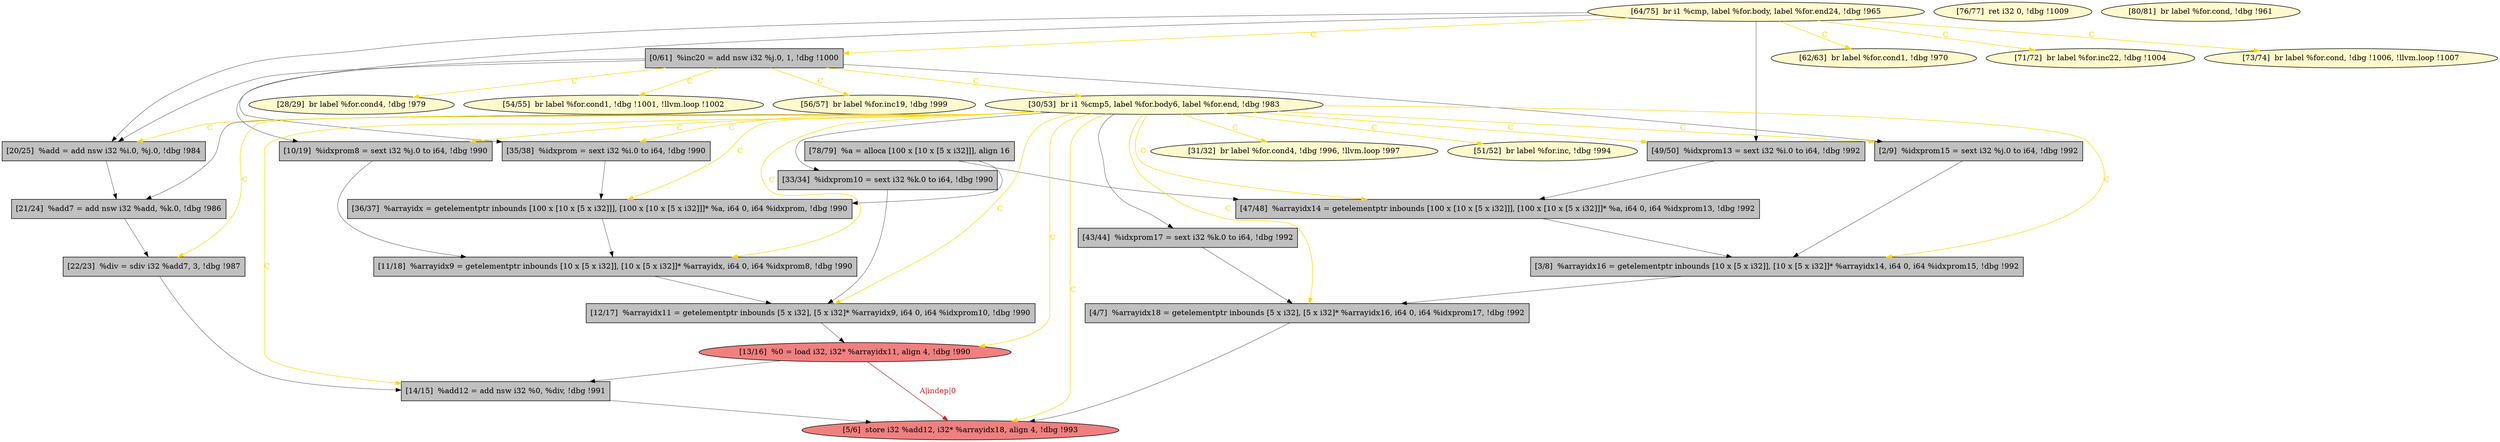 
digraph G {


node128 [fillcolor=grey,label="[78/79]  %a = alloca [100 x [10 x [5 x i32]]], align 16",shape=rectangle,style=filled ]
node127 [fillcolor=lightcoral,label="[5/6]  store i32 %add12, i32* %arrayidx18, align 4, !dbg !993",shape=ellipse,style=filled ]
node125 [fillcolor=grey,label="[33/34]  %idxprom10 = sext i32 %k.0 to i64, !dbg !990",shape=rectangle,style=filled ]
node124 [fillcolor=grey,label="[4/7]  %arrayidx18 = getelementptr inbounds [5 x i32], [5 x i32]* %arrayidx16, i64 0, i64 %idxprom17, !dbg !992",shape=rectangle,style=filled ]
node123 [fillcolor=lemonchiffon,label="[28/29]  br label %for.cond4, !dbg !979",shape=ellipse,style=filled ]
node119 [fillcolor=grey,label="[12/17]  %arrayidx11 = getelementptr inbounds [5 x i32], [5 x i32]* %arrayidx9, i64 0, i64 %idxprom10, !dbg !990",shape=rectangle,style=filled ]
node118 [fillcolor=grey,label="[14/15]  %add12 = add nsw i32 %0, %div, !dbg !991",shape=rectangle,style=filled ]
node122 [fillcolor=grey,label="[21/24]  %add7 = add nsw i32 %add, %k.0, !dbg !986",shape=rectangle,style=filled ]
node115 [fillcolor=grey,label="[11/18]  %arrayidx9 = getelementptr inbounds [10 x [5 x i32]], [10 x [5 x i32]]* %arrayidx, i64 0, i64 %idxprom8, !dbg !990",shape=rectangle,style=filled ]
node110 [fillcolor=grey,label="[0/61]  %inc20 = add nsw i32 %j.0, 1, !dbg !1000",shape=rectangle,style=filled ]
node120 [fillcolor=lemonchiffon,label="[31/32]  br label %for.cond4, !dbg !996, !llvm.loop !997",shape=ellipse,style=filled ]
node100 [fillcolor=grey,label="[49/50]  %idxprom13 = sext i32 %i.0 to i64, !dbg !992",shape=rectangle,style=filled ]
node116 [fillcolor=grey,label="[20/25]  %add = add nsw i32 %i.0, %j.0, !dbg !984",shape=rectangle,style=filled ]
node99 [fillcolor=lemonchiffon,label="[64/75]  br i1 %cmp, label %for.body, label %for.end24, !dbg !965",shape=ellipse,style=filled ]
node101 [fillcolor=lemonchiffon,label="[76/77]  ret i32 0, !dbg !1009",shape=ellipse,style=filled ]
node98 [fillcolor=grey,label="[47/48]  %arrayidx14 = getelementptr inbounds [100 x [10 x [5 x i32]]], [100 x [10 x [5 x i32]]]* %a, i64 0, i64 %idxprom13, !dbg !992",shape=rectangle,style=filled ]
node126 [fillcolor=grey,label="[36/37]  %arrayidx = getelementptr inbounds [100 x [10 x [5 x i32]]], [100 x [10 x [5 x i32]]]* %a, i64 0, i64 %idxprom, !dbg !990",shape=rectangle,style=filled ]
node102 [fillcolor=lemonchiffon,label="[51/52]  br label %for.inc, !dbg !994",shape=ellipse,style=filled ]
node108 [fillcolor=lemonchiffon,label="[54/55]  br label %for.cond1, !dbg !1001, !llvm.loop !1002",shape=ellipse,style=filled ]
node104 [fillcolor=grey,label="[3/8]  %arrayidx16 = getelementptr inbounds [10 x [5 x i32]], [10 x [5 x i32]]* %arrayidx14, i64 0, i64 %idxprom15, !dbg !992",shape=rectangle,style=filled ]
node105 [fillcolor=grey,label="[43/44]  %idxprom17 = sext i32 %k.0 to i64, !dbg !992",shape=rectangle,style=filled ]
node117 [fillcolor=grey,label="[10/19]  %idxprom8 = sext i32 %j.0 to i64, !dbg !990",shape=rectangle,style=filled ]
node113 [fillcolor=grey,label="[22/23]  %div = sdiv i32 %add7, 3, !dbg !987",shape=rectangle,style=filled ]
node106 [fillcolor=lemonchiffon,label="[62/63]  br label %for.cond1, !dbg !970",shape=ellipse,style=filled ]
node107 [fillcolor=lemonchiffon,label="[71/72]  br label %for.inc22, !dbg !1004",shape=ellipse,style=filled ]
node114 [fillcolor=grey,label="[2/9]  %idxprom15 = sext i32 %j.0 to i64, !dbg !992",shape=rectangle,style=filled ]
node109 [fillcolor=lemonchiffon,label="[56/57]  br label %for.inc19, !dbg !999",shape=ellipse,style=filled ]
node111 [fillcolor=lemonchiffon,label="[30/53]  br i1 %cmp5, label %for.body6, label %for.end, !dbg !983",shape=ellipse,style=filled ]
node121 [fillcolor=lightcoral,label="[13/16]  %0 = load i32, i32* %arrayidx11, align 4, !dbg !990",shape=ellipse,style=filled ]
node97 [fillcolor=grey,label="[35/38]  %idxprom = sext i32 %i.0 to i64, !dbg !990",shape=rectangle,style=filled ]
node103 [fillcolor=lemonchiffon,label="[73/74]  br label %for.cond, !dbg !1006, !llvm.loop !1007",shape=ellipse,style=filled ]
node112 [fillcolor=lemonchiffon,label="[80/81]  br label %for.cond, !dbg !961",shape=ellipse,style=filled ]

node111->node119 [style=solid,color=gold,label="C",penwidth=1.0,fontcolor=gold ]
node111->node104 [style=solid,color=gold,label="C",penwidth=1.0,fontcolor=gold ]
node111->node118 [style=solid,color=gold,label="C",penwidth=1.0,fontcolor=gold ]
node105->node124 [style=solid,color=black,label="",penwidth=0.5,fontcolor=black ]
node111->node113 [style=solid,color=gold,label="C",penwidth=1.0,fontcolor=gold ]
node111->node102 [style=solid,color=gold,label="C",penwidth=1.0,fontcolor=gold ]
node111->node125 [style=solid,color=black,label="",penwidth=0.5,fontcolor=black ]
node111->node105 [style=solid,color=black,label="",penwidth=0.5,fontcolor=black ]
node99->node107 [style=solid,color=gold,label="C",penwidth=1.0,fontcolor=gold ]
node111->node97 [style=solid,color=gold,label="C",penwidth=1.0,fontcolor=gold ]
node111->node126 [style=solid,color=gold,label="C",penwidth=1.0,fontcolor=gold ]
node99->node103 [style=solid,color=gold,label="C",penwidth=1.0,fontcolor=gold ]
node113->node118 [style=solid,color=black,label="",penwidth=0.5,fontcolor=black ]
node110->node111 [style=solid,color=gold,label="C",penwidth=1.0,fontcolor=gold ]
node99->node116 [style=solid,color=black,label="",penwidth=0.5,fontcolor=black ]
node115->node119 [style=solid,color=black,label="",penwidth=0.5,fontcolor=black ]
node110->node108 [style=solid,color=gold,label="C",penwidth=1.0,fontcolor=gold ]
node111->node100 [style=solid,color=gold,label="C",penwidth=1.0,fontcolor=gold ]
node99->node106 [style=solid,color=gold,label="C",penwidth=1.0,fontcolor=gold ]
node111->node127 [style=solid,color=gold,label="C",penwidth=1.0,fontcolor=gold ]
node110->node123 [style=solid,color=gold,label="C",penwidth=1.0,fontcolor=gold ]
node128->node126 [style=solid,color=black,label="",penwidth=0.5,fontcolor=black ]
node99->node110 [style=solid,color=gold,label="C",penwidth=1.0,fontcolor=gold ]
node122->node113 [style=solid,color=black,label="",penwidth=0.5,fontcolor=black ]
node111->node115 [style=solid,color=gold,label="C",penwidth=1.0,fontcolor=gold ]
node111->node98 [style=solid,color=gold,label="C",penwidth=1.0,fontcolor=gold ]
node110->node116 [style=solid,color=black,label="",penwidth=0.5,fontcolor=black ]
node125->node119 [style=solid,color=black,label="",penwidth=0.5,fontcolor=black ]
node111->node121 [style=solid,color=gold,label="C",penwidth=1.0,fontcolor=gold ]
node110->node114 [style=solid,color=black,label="",penwidth=0.5,fontcolor=black ]
node99->node100 [style=solid,color=black,label="",penwidth=0.5,fontcolor=black ]
node97->node126 [style=solid,color=black,label="",penwidth=0.5,fontcolor=black ]
node110->node117 [style=solid,color=black,label="",penwidth=0.5,fontcolor=black ]
node98->node104 [style=solid,color=black,label="",penwidth=0.5,fontcolor=black ]
node99->node97 [style=solid,color=black,label="",penwidth=0.5,fontcolor=black ]
node116->node122 [style=solid,color=black,label="",penwidth=0.5,fontcolor=black ]
node111->node124 [style=solid,color=gold,label="C",penwidth=1.0,fontcolor=gold ]
node100->node98 [style=solid,color=black,label="",penwidth=0.5,fontcolor=black ]
node111->node120 [style=solid,color=gold,label="C",penwidth=1.0,fontcolor=gold ]
node104->node124 [style=solid,color=black,label="",penwidth=0.5,fontcolor=black ]
node119->node121 [style=solid,color=black,label="",penwidth=0.5,fontcolor=black ]
node111->node114 [style=solid,color=gold,label="C",penwidth=1.0,fontcolor=gold ]
node128->node98 [style=solid,color=black,label="",penwidth=0.5,fontcolor=black ]
node110->node109 [style=solid,color=gold,label="C",penwidth=1.0,fontcolor=gold ]
node121->node127 [style=solid,color=firebrick3,label="A|indep|0",penwidth=1.0,fontcolor=firebrick3 ]
node111->node116 [style=solid,color=gold,label="C",penwidth=1.0,fontcolor=gold ]
node111->node122 [style=solid,color=black,label="",penwidth=0.5,fontcolor=black ]
node118->node127 [style=solid,color=black,label="",penwidth=0.5,fontcolor=black ]
node111->node117 [style=solid,color=gold,label="C",penwidth=1.0,fontcolor=gold ]
node126->node115 [style=solid,color=black,label="",penwidth=0.5,fontcolor=black ]
node117->node115 [style=solid,color=black,label="",penwidth=0.5,fontcolor=black ]
node114->node104 [style=solid,color=black,label="",penwidth=0.5,fontcolor=black ]
node121->node118 [style=solid,color=black,label="",penwidth=0.5,fontcolor=black ]
node124->node127 [style=solid,color=black,label="",penwidth=0.5,fontcolor=black ]


}
